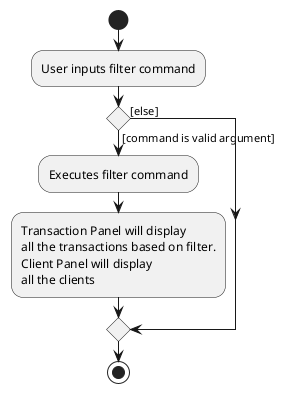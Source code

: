 @startuml
start
:User inputs filter command;

'Since the beta syntax does not support placing the condition outside the
'diamond we place it as the true branch instead.

if () then ([command is valid argument])
    :Executes filter command;
    :Transaction Panel will display
    all the transactions based on filter.
    Client Panel will display
    all the clients;
else ([else])
endif
stop
@enduml
